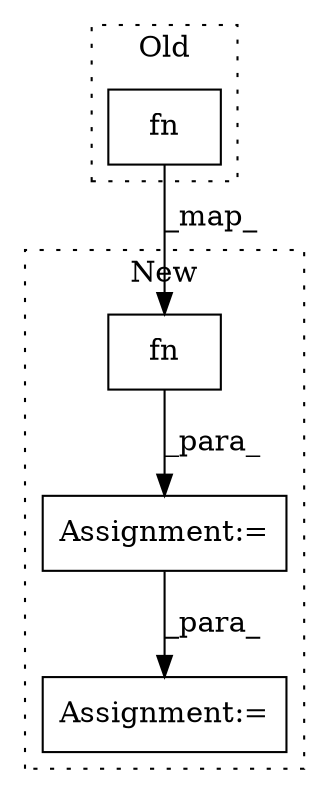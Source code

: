 digraph G {
subgraph cluster0 {
1 [label="fn" a="32" s="1229" l="4" shape="box"];
label = "Old";
style="dotted";
}
subgraph cluster1 {
2 [label="fn" a="32" s="1309" l="4" shape="box"];
3 [label="Assignment:=" a="7" s="1463,1538" l="61,2" shape="box"];
4 [label="Assignment:=" a="7" s="1298" l="1" shape="box"];
label = "New";
style="dotted";
}
1 -> 2 [label="_map_"];
2 -> 4 [label="_para_"];
4 -> 3 [label="_para_"];
}